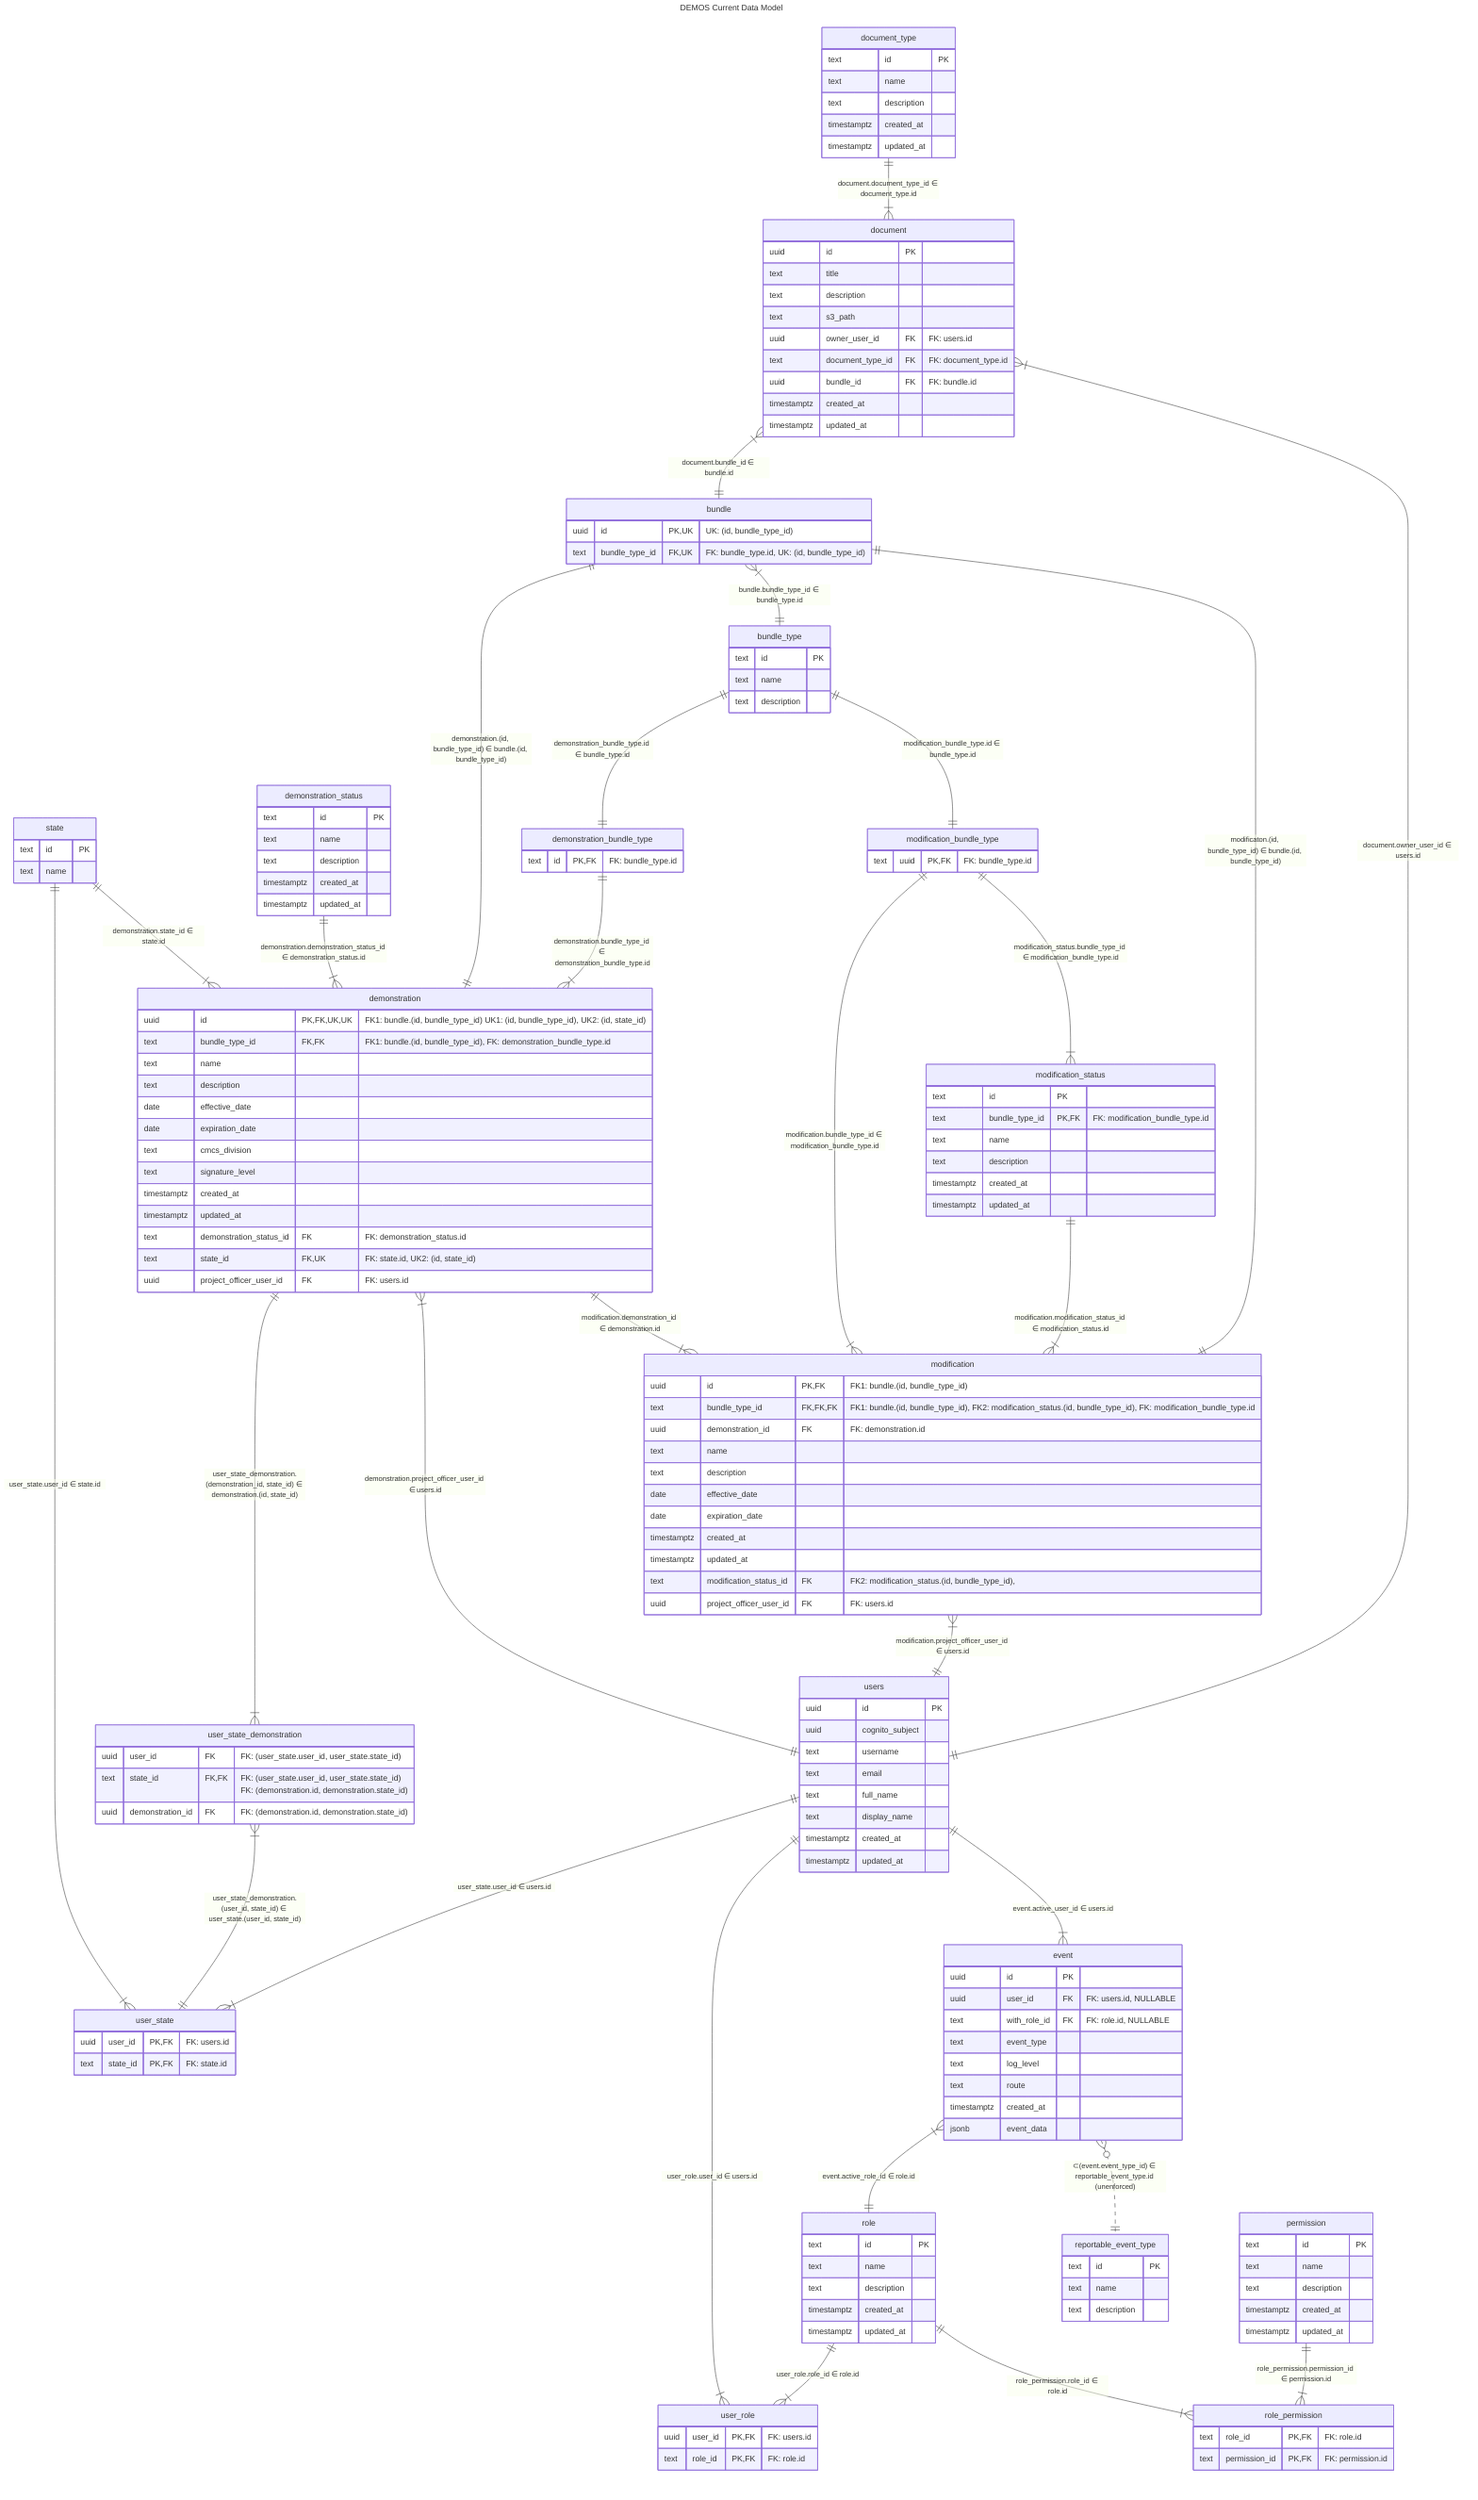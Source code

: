 ---
title: DEMOS Current Data Model
---

erDiagram

  document_type ||--|{ document : "document.document_type_id ∈ document_type.id"
  bundle ||--|| modification : "modificaton.(id, bundle_type_id) ∈ bundle.(id, bundle_type_id)"
  document }|--|| bundle : "document.bundle_id ∈ bundle.id"
  document }|--|| users : "document.owner_user_id ∈ users.id"
  modification }|--|| users : "modification.project_officer_user_id ∈ users.id"
  bundle }|--|| bundle_type : "bundle.bundle_type_id ∈ bundle_type.id"
  demonstration_bundle_type ||--|{ demonstration : "demonstration.bundle_type_id ∈ demonstration_bundle_type.id"
  bundle ||--|| demonstration : "demonstration.(id, bundle_type_id) ∈ bundle.(id, bundle_type_id)"
  bundle_type ||--|| modification_bundle_type : "modification_bundle_type.id ∈ bundle_type.id"
  bundle_type ||--|| demonstration_bundle_type : "demonstration_bundle_type.id ∈ bundle_type.id"
  modification_status ||--|{ modification : "modification.modification_status_id ∈ modification_status.id"
  modification_bundle_type ||--|{ modification : "modification.bundle_type_id ∈ modification_bundle_type.id"
  modification_bundle_type ||--|{ modification_status: "modification_status.bundle_type_id ∈ modification_bundle_type.id"
  demonstration_status ||--|{ demonstration : "demonstration.demonstration_status_id ∈ demonstration_status.id"
  state ||--|{ demonstration : "demonstration.state_id ∈ state.id"
  demonstration }|--|| users : "demonstration.project_officer_user_id ∈ users.id"
  demonstration ||--|{ modification : "modification.demonstration_id ∈ demonstration.id"
  users ||--|{ user_state : "user_state.user_id ∈ users.id"
  user_state_demonstration }|--|| user_state : "user_state_demonstration.(user_id, state_id) ∈ user_state.(user_id, state_id)"
  state ||--|{ user_state : "user_state.user_id ∈ state.id"
  demonstration ||--|{ user_state_demonstration : "user_state_demonstration.(demonstration_id, state_id) ∈ demonstration.(id, state_id)"
  users ||--|{ event : "event.active_user_id ∈ users.id"
  role ||--|{ user_role : "user_role.role_id ∈ role.id"
  event }|--|| role : "event.active_role_id ∈ role.id"
  users ||--|{ user_role : "user_role.user_id ∈ users.id"
  permission ||--|{ role_permission : "role_permission.permission_id ∈ permission.id"
  role ||--|{ role_permission : "role_permission.role_id ∈ role.id"
  event }O..|| reportable_event_type : "⊂(event.event_type_id) ∈ reportable_event_type.id (unenforced)"

  bundle {
    uuid id PK, UK "UK: (id, bundle_type_id)"
    text bundle_type_id FK, UK "FK: bundle_type.id, UK: (id, bundle_type_id)"
  }

  bundle_type {
    text id PK
    text name
    text description
  }

  demonstration {
    uuid id PK, FK, UK, UK "FK1: bundle.(id, bundle_type_id) UK1: (id, bundle_type_id), UK2: (id, state_id)"
    text bundle_type_id FK, FK "FK1: bundle.(id, bundle_type_id), FK: demonstration_bundle_type.id"
    text name
    text description
    date effective_date
    date expiration_date
    text cmcs_division
    text signature_level
    timestamptz created_at
    timestamptz updated_at
    text demonstration_status_id FK "FK: demonstration_status.id"
    text state_id FK, UK "FK: state.id, UK2: (id, state_id)"
    uuid project_officer_user_id FK "FK: users.id"
  }

  demonstration_bundle_type {
    text id PK, FK "FK: bundle_type.id"
  }

  demonstration_status {
    text id PK
    text name
    text description
    timestamptz created_at
    timestamptz updated_at
  }

  document {
    uuid id PK
    text title
    text description
    text s3_path
    uuid owner_user_id FK "FK: users.id"
    text document_type_id FK "FK: document_type.id"
    uuid bundle_id FK "FK: bundle.id"
    timestamptz created_at
    timestamptz updated_at
  }

  document_type {
    text id PK
    text name
    text description
    timestamptz created_at
    timestamptz updated_at
  }

  event {
    uuid id PK
    uuid user_id FK "FK: users.id, NULLABLE"
    text with_role_id FK "FK: role.id, NULLABLE"
    text event_type
    text log_level
    text route
    timestamptz created_at
    jsonb event_data
  }

  modification {
    uuid id PK, FK "FK1: bundle.(id, bundle_type_id)"
    text bundle_type_id FK, FK, FK "FK1: bundle.(id, bundle_type_id), FK2: modification_status.(id, bundle_type_id), FK: modification_bundle_type.id"
    uuid demonstration_id FK "FK: demonstration.id"
    text name
    text description
    date effective_date
    date expiration_date
    timestamptz created_at
    timestamptz updated_at
    text modification_status_id FK "FK2: modification_status.(id, bundle_type_id),"
    uuid project_officer_user_id FK "FK: users.id"
  }

  modification_bundle_type {
    text uuid PK, FK "FK: bundle_type.id"
  }

  modification_status {
    text id PK
    text bundle_type_id PK, FK "FK: modification_bundle_type.id"
    text name
    text description
    timestamptz created_at
    timestamptz updated_at
  }

  permission {
    text id PK
    text name
    text description
    timestamptz created_at
    timestamptz updated_at
  }

  reportable_event_type {
    text id PK
    text name
    text description
  }

  role {
    text id PK
    text name
    text description
    timestamptz created_at
    timestamptz updated_at
  }

  role_permission {
    text role_id PK, FK "FK: role.id"
    text permission_id PK, FK "FK: permission.id"
  }

  state {
    text id PK
    text name
  }

  user_role {
    uuid user_id PK, FK "FK: users.id"
    text role_id PK, FK "FK: role.id"
  }

  user_state {
    uuid user_id PK, FK "FK: users.id"
    text state_id PK, FK "FK: state.id"
  }

  user_state_demonstration {
    uuid user_id FK "FK: (user_state.user_id, user_state.state_id)"
    text state_id FK, FK "FK: (user_state.user_id, user_state.state_id)<br>FK: (demonstration.id, demonstration.state_id)"
    uuid demonstration_id FK "FK: (demonstration.id, demonstration.state_id)"
  }

  users {
    uuid id PK
    uuid cognito_subject
    text username
    text email
    text full_name
    text display_name
    timestamptz created_at
    timestamptz updated_at
  }